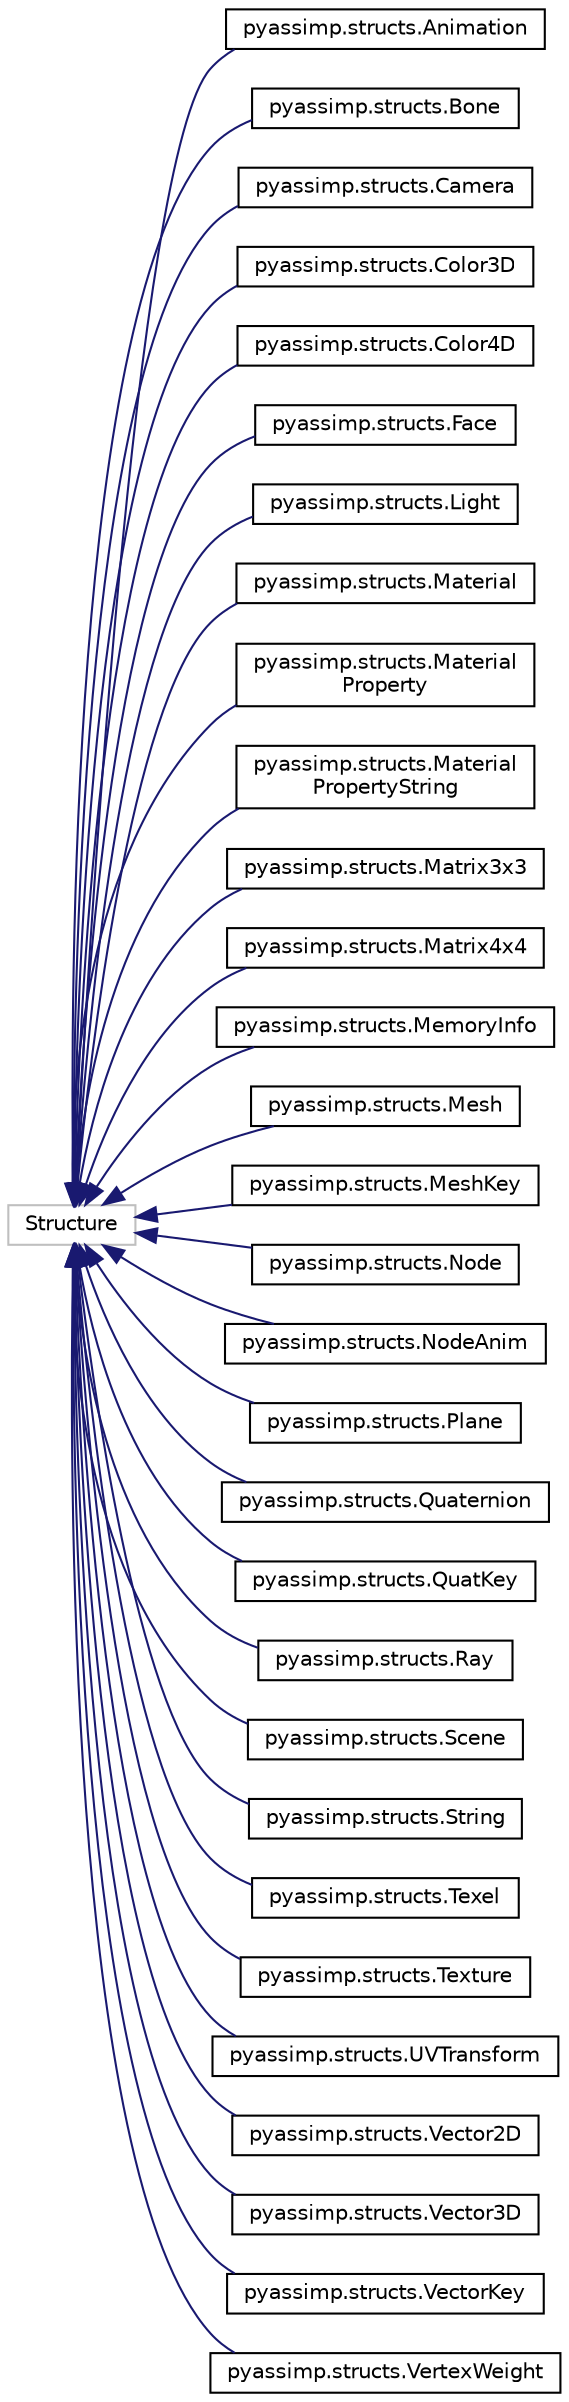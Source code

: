 digraph "Graphical Class Hierarchy"
{
  edge [fontname="Helvetica",fontsize="10",labelfontname="Helvetica",labelfontsize="10"];
  node [fontname="Helvetica",fontsize="10",shape=record];
  rankdir="LR";
  Node1 [label="Structure",height=0.2,width=0.4,color="grey75", fillcolor="white", style="filled"];
  Node1 -> Node2 [dir="back",color="midnightblue",fontsize="10",style="solid",fontname="Helvetica"];
  Node2 [label="pyassimp.structs.Animation",height=0.2,width=0.4,color="black", fillcolor="white", style="filled",URL="$classpyassimp_1_1structs_1_1_animation.html"];
  Node1 -> Node3 [dir="back",color="midnightblue",fontsize="10",style="solid",fontname="Helvetica"];
  Node3 [label="pyassimp.structs.Bone",height=0.2,width=0.4,color="black", fillcolor="white", style="filled",URL="$classpyassimp_1_1structs_1_1_bone.html"];
  Node1 -> Node4 [dir="back",color="midnightblue",fontsize="10",style="solid",fontname="Helvetica"];
  Node4 [label="pyassimp.structs.Camera",height=0.2,width=0.4,color="black", fillcolor="white", style="filled",URL="$classpyassimp_1_1structs_1_1_camera.html"];
  Node1 -> Node5 [dir="back",color="midnightblue",fontsize="10",style="solid",fontname="Helvetica"];
  Node5 [label="pyassimp.structs.Color3D",height=0.2,width=0.4,color="black", fillcolor="white", style="filled",URL="$classpyassimp_1_1structs_1_1_color3_d.html"];
  Node1 -> Node6 [dir="back",color="midnightblue",fontsize="10",style="solid",fontname="Helvetica"];
  Node6 [label="pyassimp.structs.Color4D",height=0.2,width=0.4,color="black", fillcolor="white", style="filled",URL="$classpyassimp_1_1structs_1_1_color4_d.html"];
  Node1 -> Node7 [dir="back",color="midnightblue",fontsize="10",style="solid",fontname="Helvetica"];
  Node7 [label="pyassimp.structs.Face",height=0.2,width=0.4,color="black", fillcolor="white", style="filled",URL="$classpyassimp_1_1structs_1_1_face.html"];
  Node1 -> Node8 [dir="back",color="midnightblue",fontsize="10",style="solid",fontname="Helvetica"];
  Node8 [label="pyassimp.structs.Light",height=0.2,width=0.4,color="black", fillcolor="white", style="filled",URL="$classpyassimp_1_1structs_1_1_light.html"];
  Node1 -> Node9 [dir="back",color="midnightblue",fontsize="10",style="solid",fontname="Helvetica"];
  Node9 [label="pyassimp.structs.Material",height=0.2,width=0.4,color="black", fillcolor="white", style="filled",URL="$classpyassimp_1_1structs_1_1_material.html"];
  Node1 -> Node10 [dir="back",color="midnightblue",fontsize="10",style="solid",fontname="Helvetica"];
  Node10 [label="pyassimp.structs.Material\lProperty",height=0.2,width=0.4,color="black", fillcolor="white", style="filled",URL="$classpyassimp_1_1structs_1_1_material_property.html"];
  Node1 -> Node11 [dir="back",color="midnightblue",fontsize="10",style="solid",fontname="Helvetica"];
  Node11 [label="pyassimp.structs.Material\lPropertyString",height=0.2,width=0.4,color="black", fillcolor="white", style="filled",URL="$classpyassimp_1_1structs_1_1_material_property_string.html"];
  Node1 -> Node12 [dir="back",color="midnightblue",fontsize="10",style="solid",fontname="Helvetica"];
  Node12 [label="pyassimp.structs.Matrix3x3",height=0.2,width=0.4,color="black", fillcolor="white", style="filled",URL="$classpyassimp_1_1structs_1_1_matrix3x3.html"];
  Node1 -> Node13 [dir="back",color="midnightblue",fontsize="10",style="solid",fontname="Helvetica"];
  Node13 [label="pyassimp.structs.Matrix4x4",height=0.2,width=0.4,color="black", fillcolor="white", style="filled",URL="$classpyassimp_1_1structs_1_1_matrix4x4.html"];
  Node1 -> Node14 [dir="back",color="midnightblue",fontsize="10",style="solid",fontname="Helvetica"];
  Node14 [label="pyassimp.structs.MemoryInfo",height=0.2,width=0.4,color="black", fillcolor="white", style="filled",URL="$classpyassimp_1_1structs_1_1_memory_info.html"];
  Node1 -> Node15 [dir="back",color="midnightblue",fontsize="10",style="solid",fontname="Helvetica"];
  Node15 [label="pyassimp.structs.Mesh",height=0.2,width=0.4,color="black", fillcolor="white", style="filled",URL="$classpyassimp_1_1structs_1_1_mesh.html"];
  Node1 -> Node16 [dir="back",color="midnightblue",fontsize="10",style="solid",fontname="Helvetica"];
  Node16 [label="pyassimp.structs.MeshKey",height=0.2,width=0.4,color="black", fillcolor="white", style="filled",URL="$classpyassimp_1_1structs_1_1_mesh_key.html"];
  Node1 -> Node17 [dir="back",color="midnightblue",fontsize="10",style="solid",fontname="Helvetica"];
  Node17 [label="pyassimp.structs.Node",height=0.2,width=0.4,color="black", fillcolor="white", style="filled",URL="$classpyassimp_1_1structs_1_1_node.html"];
  Node1 -> Node18 [dir="back",color="midnightblue",fontsize="10",style="solid",fontname="Helvetica"];
  Node18 [label="pyassimp.structs.NodeAnim",height=0.2,width=0.4,color="black", fillcolor="white", style="filled",URL="$classpyassimp_1_1structs_1_1_node_anim.html"];
  Node1 -> Node19 [dir="back",color="midnightblue",fontsize="10",style="solid",fontname="Helvetica"];
  Node19 [label="pyassimp.structs.Plane",height=0.2,width=0.4,color="black", fillcolor="white", style="filled",URL="$classpyassimp_1_1structs_1_1_plane.html"];
  Node1 -> Node20 [dir="back",color="midnightblue",fontsize="10",style="solid",fontname="Helvetica"];
  Node20 [label="pyassimp.structs.Quaternion",height=0.2,width=0.4,color="black", fillcolor="white", style="filled",URL="$classpyassimp_1_1structs_1_1_quaternion.html"];
  Node1 -> Node21 [dir="back",color="midnightblue",fontsize="10",style="solid",fontname="Helvetica"];
  Node21 [label="pyassimp.structs.QuatKey",height=0.2,width=0.4,color="black", fillcolor="white", style="filled",URL="$classpyassimp_1_1structs_1_1_quat_key.html"];
  Node1 -> Node22 [dir="back",color="midnightblue",fontsize="10",style="solid",fontname="Helvetica"];
  Node22 [label="pyassimp.structs.Ray",height=0.2,width=0.4,color="black", fillcolor="white", style="filled",URL="$classpyassimp_1_1structs_1_1_ray.html"];
  Node1 -> Node23 [dir="back",color="midnightblue",fontsize="10",style="solid",fontname="Helvetica"];
  Node23 [label="pyassimp.structs.Scene",height=0.2,width=0.4,color="black", fillcolor="white", style="filled",URL="$classpyassimp_1_1structs_1_1_scene.html"];
  Node1 -> Node24 [dir="back",color="midnightblue",fontsize="10",style="solid",fontname="Helvetica"];
  Node24 [label="pyassimp.structs.String",height=0.2,width=0.4,color="black", fillcolor="white", style="filled",URL="$classpyassimp_1_1structs_1_1_string.html"];
  Node1 -> Node25 [dir="back",color="midnightblue",fontsize="10",style="solid",fontname="Helvetica"];
  Node25 [label="pyassimp.structs.Texel",height=0.2,width=0.4,color="black", fillcolor="white", style="filled",URL="$classpyassimp_1_1structs_1_1_texel.html"];
  Node1 -> Node26 [dir="back",color="midnightblue",fontsize="10",style="solid",fontname="Helvetica"];
  Node26 [label="pyassimp.structs.Texture",height=0.2,width=0.4,color="black", fillcolor="white", style="filled",URL="$classpyassimp_1_1structs_1_1_texture.html"];
  Node1 -> Node27 [dir="back",color="midnightblue",fontsize="10",style="solid",fontname="Helvetica"];
  Node27 [label="pyassimp.structs.UVTransform",height=0.2,width=0.4,color="black", fillcolor="white", style="filled",URL="$classpyassimp_1_1structs_1_1_u_v_transform.html"];
  Node1 -> Node28 [dir="back",color="midnightblue",fontsize="10",style="solid",fontname="Helvetica"];
  Node28 [label="pyassimp.structs.Vector2D",height=0.2,width=0.4,color="black", fillcolor="white", style="filled",URL="$classpyassimp_1_1structs_1_1_vector2_d.html"];
  Node1 -> Node29 [dir="back",color="midnightblue",fontsize="10",style="solid",fontname="Helvetica"];
  Node29 [label="pyassimp.structs.Vector3D",height=0.2,width=0.4,color="black", fillcolor="white", style="filled",URL="$classpyassimp_1_1structs_1_1_vector3_d.html"];
  Node1 -> Node30 [dir="back",color="midnightblue",fontsize="10",style="solid",fontname="Helvetica"];
  Node30 [label="pyassimp.structs.VectorKey",height=0.2,width=0.4,color="black", fillcolor="white", style="filled",URL="$classpyassimp_1_1structs_1_1_vector_key.html"];
  Node1 -> Node31 [dir="back",color="midnightblue",fontsize="10",style="solid",fontname="Helvetica"];
  Node31 [label="pyassimp.structs.VertexWeight",height=0.2,width=0.4,color="black", fillcolor="white", style="filled",URL="$classpyassimp_1_1structs_1_1_vertex_weight.html"];
}
